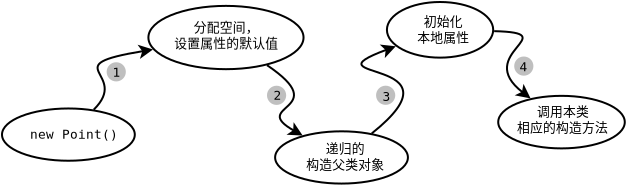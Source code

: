 <?xml version="1.0" encoding="UTF-8"?>
<dia:diagram xmlns:dia="http://www.lysator.liu.se/~alla/dia/">
  <dia:layer name="背景" visible="true" active="true">
    <dia:group>
      <dia:object type="Standard - Ellipse" version="0" id="O0">
        <dia:attribute name="obj_pos">
          <dia:point val="43.093,25.34"/>
        </dia:attribute>
        <dia:attribute name="obj_bb">
          <dia:rectangle val="43.043,25.29;49.471,28.018"/>
        </dia:attribute>
        <dia:attribute name="elem_corner">
          <dia:point val="43.093,25.34"/>
        </dia:attribute>
        <dia:attribute name="elem_width">
          <dia:real val="6.328"/>
        </dia:attribute>
        <dia:attribute name="elem_height">
          <dia:real val="2.628"/>
        </dia:attribute>
      </dia:object>
      <dia:object type="Standard - Text" version="1" id="O1">
        <dia:attribute name="obj_pos">
          <dia:point val="46.309,26.349"/>
        </dia:attribute>
        <dia:attribute name="obj_bb">
          <dia:rectangle val="44.069,25.606;48.55,27.354"/>
        </dia:attribute>
        <dia:attribute name="text">
          <dia:composite type="text">
            <dia:attribute name="string">
              <dia:string>#调用本类
相应的构造方法#</dia:string>
            </dia:attribute>
            <dia:attribute name="font">
              <dia:font family="monospace" style="0" name="Courier"/>
            </dia:attribute>
            <dia:attribute name="height">
              <dia:real val="0.8"/>
            </dia:attribute>
            <dia:attribute name="pos">
              <dia:point val="46.309,26.349"/>
            </dia:attribute>
            <dia:attribute name="color">
              <dia:color val="#000000"/>
            </dia:attribute>
            <dia:attribute name="alignment">
              <dia:enum val="1"/>
            </dia:attribute>
          </dia:composite>
        </dia:attribute>
        <dia:attribute name="valign">
          <dia:enum val="3"/>
        </dia:attribute>
      </dia:object>
    </dia:group>
    <dia:group>
      <dia:object type="Standard - Ellipse" version="0" id="O2">
        <dia:attribute name="obj_pos">
          <dia:point val="31.938,27.114"/>
        </dia:attribute>
        <dia:attribute name="obj_bb">
          <dia:rectangle val="31.887,27.064;38.627,29.777"/>
        </dia:attribute>
        <dia:attribute name="elem_corner">
          <dia:point val="31.938,27.114"/>
        </dia:attribute>
        <dia:attribute name="elem_width">
          <dia:real val="6.64"/>
        </dia:attribute>
        <dia:attribute name="elem_height">
          <dia:real val="2.613"/>
        </dia:attribute>
      </dia:object>
      <dia:object type="Standard - Text" version="1" id="O3">
        <dia:attribute name="obj_pos">
          <dia:point val="35.438,28.197"/>
        </dia:attribute>
        <dia:attribute name="obj_bb">
          <dia:rectangle val="33.518,27.455;37.358,29.202"/>
        </dia:attribute>
        <dia:attribute name="text">
          <dia:composite type="text">
            <dia:attribute name="string">
              <dia:string>#递归的
构造父类对象#</dia:string>
            </dia:attribute>
            <dia:attribute name="font">
              <dia:font family="monospace" style="0" name="Courier"/>
            </dia:attribute>
            <dia:attribute name="height">
              <dia:real val="0.8"/>
            </dia:attribute>
            <dia:attribute name="pos">
              <dia:point val="35.438,28.197"/>
            </dia:attribute>
            <dia:attribute name="color">
              <dia:color val="#000000"/>
            </dia:attribute>
            <dia:attribute name="alignment">
              <dia:enum val="1"/>
            </dia:attribute>
          </dia:composite>
        </dia:attribute>
        <dia:attribute name="valign">
          <dia:enum val="3"/>
        </dia:attribute>
      </dia:object>
    </dia:group>
    <dia:group>
      <dia:object type="Standard - Ellipse" version="0" id="O4">
        <dia:attribute name="obj_pos">
          <dia:point val="18.282,25.972"/>
        </dia:attribute>
        <dia:attribute name="obj_bb">
          <dia:rectangle val="18.232,25.922;24.972,28.635"/>
        </dia:attribute>
        <dia:attribute name="elem_corner">
          <dia:point val="18.282,25.972"/>
        </dia:attribute>
        <dia:attribute name="elem_width">
          <dia:real val="6.64"/>
        </dia:attribute>
        <dia:attribute name="elem_height">
          <dia:real val="2.613"/>
        </dia:attribute>
      </dia:object>
      <dia:object type="Standard - Text" version="1" id="O5">
        <dia:attribute name="obj_pos">
          <dia:point val="19.684,27.488"/>
        </dia:attribute>
        <dia:attribute name="obj_bb">
          <dia:rectangle val="19.684,26.893;23.919,27.638"/>
        </dia:attribute>
        <dia:attribute name="text">
          <dia:composite type="text">
            <dia:attribute name="string">
              <dia:string>#new Point()#</dia:string>
            </dia:attribute>
            <dia:attribute name="font">
              <dia:font family="monospace" style="0" name="Courier"/>
            </dia:attribute>
            <dia:attribute name="height">
              <dia:real val="0.8"/>
            </dia:attribute>
            <dia:attribute name="pos">
              <dia:point val="19.684,27.488"/>
            </dia:attribute>
            <dia:attribute name="color">
              <dia:color val="#000000"/>
            </dia:attribute>
            <dia:attribute name="alignment">
              <dia:enum val="0"/>
            </dia:attribute>
          </dia:composite>
        </dia:attribute>
        <dia:attribute name="valign">
          <dia:enum val="3"/>
        </dia:attribute>
      </dia:object>
    </dia:group>
    <dia:group>
      <dia:object type="Standard - Ellipse" version="0" id="O6">
        <dia:attribute name="obj_pos">
          <dia:point val="25.602,20.842"/>
        </dia:attribute>
        <dia:attribute name="obj_bb">
          <dia:rectangle val="25.552,20.792;33.409,24.057"/>
        </dia:attribute>
        <dia:attribute name="elem_corner">
          <dia:point val="25.602,20.842"/>
        </dia:attribute>
        <dia:attribute name="elem_width">
          <dia:real val="7.757"/>
        </dia:attribute>
        <dia:attribute name="elem_height">
          <dia:real val="3.165"/>
        </dia:attribute>
      </dia:object>
      <dia:object type="Standard - Text" version="1" id="O7">
        <dia:attribute name="obj_pos">
          <dia:point val="29.491,22.136"/>
        </dia:attribute>
        <dia:attribute name="obj_bb">
          <dia:rectangle val="26.93,21.393;32.05,23.141"/>
        </dia:attribute>
        <dia:attribute name="text">
          <dia:composite type="text">
            <dia:attribute name="string">
              <dia:string>#分配空间，
设置属性的默认值#</dia:string>
            </dia:attribute>
            <dia:attribute name="font">
              <dia:font family="monospace" style="0" name="Courier"/>
            </dia:attribute>
            <dia:attribute name="height">
              <dia:real val="0.8"/>
            </dia:attribute>
            <dia:attribute name="pos">
              <dia:point val="29.491,22.136"/>
            </dia:attribute>
            <dia:attribute name="color">
              <dia:color val="#000000"/>
            </dia:attribute>
            <dia:attribute name="alignment">
              <dia:enum val="1"/>
            </dia:attribute>
          </dia:composite>
        </dia:attribute>
        <dia:attribute name="valign">
          <dia:enum val="3"/>
        </dia:attribute>
      </dia:object>
    </dia:group>
    <dia:group>
      <dia:object type="Standard - Ellipse" version="0" id="O8">
        <dia:attribute name="obj_pos">
          <dia:point val="37.528,20.648"/>
        </dia:attribute>
        <dia:attribute name="obj_bb">
          <dia:rectangle val="37.478,20.598;42.893,23.48"/>
        </dia:attribute>
        <dia:attribute name="elem_corner">
          <dia:point val="37.528,20.648"/>
        </dia:attribute>
        <dia:attribute name="elem_width">
          <dia:real val="5.314"/>
        </dia:attribute>
        <dia:attribute name="elem_height">
          <dia:real val="2.782"/>
        </dia:attribute>
      </dia:object>
      <dia:object type="Standard - Text" version="1" id="O9">
        <dia:attribute name="obj_pos">
          <dia:point val="40.341,21.854"/>
        </dia:attribute>
        <dia:attribute name="obj_bb">
          <dia:rectangle val="39.061,21.111;41.621,22.859"/>
        </dia:attribute>
        <dia:attribute name="text">
          <dia:composite type="text">
            <dia:attribute name="string">
              <dia:string>#初始化
本地属性#</dia:string>
            </dia:attribute>
            <dia:attribute name="font">
              <dia:font family="monospace" style="0" name="Courier"/>
            </dia:attribute>
            <dia:attribute name="height">
              <dia:real val="0.8"/>
            </dia:attribute>
            <dia:attribute name="pos">
              <dia:point val="40.341,21.854"/>
            </dia:attribute>
            <dia:attribute name="color">
              <dia:color val="#000000"/>
            </dia:attribute>
            <dia:attribute name="alignment">
              <dia:enum val="1"/>
            </dia:attribute>
          </dia:composite>
        </dia:attribute>
        <dia:attribute name="valign">
          <dia:enum val="3"/>
        </dia:attribute>
      </dia:object>
    </dia:group>
    <dia:object type="Standard - BezierLine" version="0" id="O10">
      <dia:attribute name="obj_pos">
        <dia:point val="21.602,27.279"/>
      </dia:attribute>
      <dia:attribute name="obj_bb">
        <dia:rectangle val="22.799,22.965;25.89,26.101"/>
      </dia:attribute>
      <dia:attribute name="bez_points">
        <dia:point val="21.602,27.279"/>
        <dia:point val="23.485,25.424"/>
        <dia:point val="24.468,23.246"/>
        <dia:point val="29.48,22.424"/>
      </dia:attribute>
      <dia:attribute name="corner_types">
        <dia:enum val="0"/>
        <dia:enum val="0"/>
      </dia:attribute>
      <dia:attribute name="end_arrow">
        <dia:enum val="22"/>
      </dia:attribute>
      <dia:attribute name="end_arrow_length">
        <dia:real val="0.5"/>
      </dia:attribute>
      <dia:attribute name="end_arrow_width">
        <dia:real val="0.5"/>
      </dia:attribute>
      <dia:connections>
        <dia:connection handle="0" to="O4" connection="8"/>
        <dia:connection handle="3" to="O6" connection="8"/>
      </dia:connections>
    </dia:object>
    <dia:object type="Standard - BezierLine" version="0" id="O11">
      <dia:attribute name="obj_pos">
        <dia:point val="29.48,22.424"/>
      </dia:attribute>
      <dia:attribute name="obj_bb">
        <dia:rectangle val="31.461,23.737;33.383,27.394"/>
      </dia:attribute>
      <dia:attribute name="bez_points">
        <dia:point val="29.48,22.424"/>
        <dia:point val="32.873,24.711"/>
        <dia:point val="32.507,26.87"/>
        <dia:point val="35.258,28.421"/>
      </dia:attribute>
      <dia:attribute name="corner_types">
        <dia:enum val="0"/>
        <dia:enum val="0"/>
      </dia:attribute>
      <dia:attribute name="end_arrow">
        <dia:enum val="22"/>
      </dia:attribute>
      <dia:attribute name="end_arrow_length">
        <dia:real val="0.5"/>
      </dia:attribute>
      <dia:attribute name="end_arrow_width">
        <dia:real val="0.5"/>
      </dia:attribute>
      <dia:connections>
        <dia:connection handle="0" to="O6" connection="8"/>
        <dia:connection handle="3" to="O2" connection="8"/>
      </dia:connections>
    </dia:object>
    <dia:object type="Standard - BezierLine" version="0" id="O12">
      <dia:attribute name="obj_pos">
        <dia:point val="35.258,28.421"/>
      </dia:attribute>
      <dia:attribute name="obj_bb">
        <dia:rectangle val="36.426,22.793;38.403,27.289"/>
      </dia:attribute>
      <dia:attribute name="bez_points">
        <dia:point val="35.258,28.421"/>
        <dia:point val="40.141,24.538"/>
        <dia:point val="35.437,23.805"/>
        <dia:point val="40.185,22.039"/>
      </dia:attribute>
      <dia:attribute name="corner_types">
        <dia:enum val="0"/>
        <dia:enum val="0"/>
      </dia:attribute>
      <dia:attribute name="end_arrow">
        <dia:enum val="22"/>
      </dia:attribute>
      <dia:attribute name="end_arrow_length">
        <dia:real val="0.5"/>
      </dia:attribute>
      <dia:attribute name="end_arrow_width">
        <dia:real val="0.5"/>
      </dia:attribute>
      <dia:connections>
        <dia:connection handle="0" to="O2" connection="8"/>
        <dia:connection handle="3" to="O8" connection="8"/>
      </dia:connections>
    </dia:object>
    <dia:object type="Standard - BezierLine" version="0" id="O13">
      <dia:attribute name="obj_pos">
        <dia:point val="40.185,22.039"/>
      </dia:attribute>
      <dia:attribute name="obj_bb">
        <dia:rectangle val="42.838,22.054;44.781,25.538"/>
      </dia:attribute>
      <dia:attribute name="bez_points">
        <dia:point val="40.185,22.039"/>
        <dia:point val="43.803,22.128"/>
        <dia:point val="43.322,24.403"/>
        <dia:point val="46.257,26.654"/>
      </dia:attribute>
      <dia:attribute name="corner_types">
        <dia:enum val="0"/>
        <dia:enum val="0"/>
      </dia:attribute>
      <dia:attribute name="end_arrow">
        <dia:enum val="22"/>
      </dia:attribute>
      <dia:attribute name="end_arrow_length">
        <dia:real val="0.5"/>
      </dia:attribute>
      <dia:attribute name="end_arrow_width">
        <dia:real val="0.5"/>
      </dia:attribute>
      <dia:connections>
        <dia:connection handle="0" to="O8" connection="8"/>
        <dia:connection handle="3" to="O0" connection="8"/>
      </dia:connections>
    </dia:object>
    <dia:group>
      <dia:object type="Standard - Ellipse" version="0" id="O14">
        <dia:attribute name="obj_pos">
          <dia:point val="23.464,23.61"/>
        </dia:attribute>
        <dia:attribute name="obj_bb">
          <dia:rectangle val="23.414,23.56;24.574,24.721"/>
        </dia:attribute>
        <dia:attribute name="elem_corner">
          <dia:point val="23.464,23.61"/>
        </dia:attribute>
        <dia:attribute name="elem_width">
          <dia:real val="1.06"/>
        </dia:attribute>
        <dia:attribute name="elem_height">
          <dia:real val="1.06"/>
        </dia:attribute>
        <dia:attribute name="border_width">
          <dia:real val="0.1"/>
        </dia:attribute>
        <dia:attribute name="border_color">
          <dia:color val="#ffffff"/>
        </dia:attribute>
        <dia:attribute name="inner_color">
          <dia:color val="#bfbfbf"/>
        </dia:attribute>
      </dia:object>
      <dia:object type="Standard - Text" version="1" id="O15">
        <dia:attribute name="obj_pos">
          <dia:point val="23.811,24.381"/>
        </dia:attribute>
        <dia:attribute name="obj_bb">
          <dia:rectangle val="23.811,23.786;24.196,24.531"/>
        </dia:attribute>
        <dia:attribute name="text">
          <dia:composite type="text">
            <dia:attribute name="string">
              <dia:string>#1#</dia:string>
            </dia:attribute>
            <dia:attribute name="font">
              <dia:font family="monospace" style="0" name="Courier"/>
            </dia:attribute>
            <dia:attribute name="height">
              <dia:real val="0.8"/>
            </dia:attribute>
            <dia:attribute name="pos">
              <dia:point val="23.811,24.381"/>
            </dia:attribute>
            <dia:attribute name="color">
              <dia:color val="#000000"/>
            </dia:attribute>
            <dia:attribute name="alignment">
              <dia:enum val="0"/>
            </dia:attribute>
          </dia:composite>
        </dia:attribute>
        <dia:attribute name="valign">
          <dia:enum val="3"/>
        </dia:attribute>
      </dia:object>
    </dia:group>
    <dia:group>
      <dia:object type="Standard - Ellipse" version="0" id="O16">
        <dia:attribute name="obj_pos">
          <dia:point val="31.481,24.784"/>
        </dia:attribute>
        <dia:attribute name="obj_bb">
          <dia:rectangle val="31.431,24.734;32.592,25.895"/>
        </dia:attribute>
        <dia:attribute name="elem_corner">
          <dia:point val="31.481,24.784"/>
        </dia:attribute>
        <dia:attribute name="elem_width">
          <dia:real val="1.06"/>
        </dia:attribute>
        <dia:attribute name="elem_height">
          <dia:real val="1.06"/>
        </dia:attribute>
        <dia:attribute name="border_width">
          <dia:real val="0.1"/>
        </dia:attribute>
        <dia:attribute name="border_color">
          <dia:color val="#ffffff"/>
        </dia:attribute>
        <dia:attribute name="inner_color">
          <dia:color val="#bfbfbf"/>
        </dia:attribute>
      </dia:object>
      <dia:object type="Standard - Text" version="1" id="O17">
        <dia:attribute name="obj_pos">
          <dia:point val="31.851,25.54"/>
        </dia:attribute>
        <dia:attribute name="obj_bb">
          <dia:rectangle val="31.851,24.945;32.236,25.69"/>
        </dia:attribute>
        <dia:attribute name="text">
          <dia:composite type="text">
            <dia:attribute name="string">
              <dia:string>#2#</dia:string>
            </dia:attribute>
            <dia:attribute name="font">
              <dia:font family="monospace" style="0" name="Courier"/>
            </dia:attribute>
            <dia:attribute name="height">
              <dia:real val="0.8"/>
            </dia:attribute>
            <dia:attribute name="pos">
              <dia:point val="31.851,25.54"/>
            </dia:attribute>
            <dia:attribute name="color">
              <dia:color val="#000000"/>
            </dia:attribute>
            <dia:attribute name="alignment">
              <dia:enum val="0"/>
            </dia:attribute>
          </dia:composite>
        </dia:attribute>
        <dia:attribute name="valign">
          <dia:enum val="3"/>
        </dia:attribute>
      </dia:object>
    </dia:group>
    <dia:group>
      <dia:object type="Standard - Ellipse" version="0" id="O18">
        <dia:attribute name="obj_pos">
          <dia:point val="36.935,24.782"/>
        </dia:attribute>
        <dia:attribute name="obj_bb">
          <dia:rectangle val="36.885,24.732;38.045,25.893"/>
        </dia:attribute>
        <dia:attribute name="elem_corner">
          <dia:point val="36.935,24.782"/>
        </dia:attribute>
        <dia:attribute name="elem_width">
          <dia:real val="1.06"/>
        </dia:attribute>
        <dia:attribute name="elem_height">
          <dia:real val="1.06"/>
        </dia:attribute>
        <dia:attribute name="border_width">
          <dia:real val="0.1"/>
        </dia:attribute>
        <dia:attribute name="border_color">
          <dia:color val="#ffffff"/>
        </dia:attribute>
        <dia:attribute name="inner_color">
          <dia:color val="#bfbfbf"/>
        </dia:attribute>
      </dia:object>
      <dia:object type="Standard - Text" version="1" id="O19">
        <dia:attribute name="obj_pos">
          <dia:point val="37.307,25.598"/>
        </dia:attribute>
        <dia:attribute name="obj_bb">
          <dia:rectangle val="37.307,25.003;37.692,25.748"/>
        </dia:attribute>
        <dia:attribute name="text">
          <dia:composite type="text">
            <dia:attribute name="string">
              <dia:string>#3#</dia:string>
            </dia:attribute>
            <dia:attribute name="font">
              <dia:font family="monospace" style="0" name="Courier"/>
            </dia:attribute>
            <dia:attribute name="height">
              <dia:real val="0.8"/>
            </dia:attribute>
            <dia:attribute name="pos">
              <dia:point val="37.307,25.598"/>
            </dia:attribute>
            <dia:attribute name="color">
              <dia:color val="#000000"/>
            </dia:attribute>
            <dia:attribute name="alignment">
              <dia:enum val="0"/>
            </dia:attribute>
          </dia:composite>
        </dia:attribute>
        <dia:attribute name="valign">
          <dia:enum val="3"/>
        </dia:attribute>
      </dia:object>
    </dia:group>
    <dia:group>
      <dia:object type="Standard - Ellipse" version="0" id="O20">
        <dia:attribute name="obj_pos">
          <dia:point val="43.842,23.323"/>
        </dia:attribute>
        <dia:attribute name="obj_bb">
          <dia:rectangle val="43.792,23.273;44.952,24.433"/>
        </dia:attribute>
        <dia:attribute name="elem_corner">
          <dia:point val="43.842,23.323"/>
        </dia:attribute>
        <dia:attribute name="elem_width">
          <dia:real val="1.06"/>
        </dia:attribute>
        <dia:attribute name="elem_height">
          <dia:real val="1.06"/>
        </dia:attribute>
        <dia:attribute name="border_width">
          <dia:real val="0.1"/>
        </dia:attribute>
        <dia:attribute name="border_color">
          <dia:color val="#ffffff"/>
        </dia:attribute>
        <dia:attribute name="inner_color">
          <dia:color val="#bfbfbf"/>
        </dia:attribute>
      </dia:object>
      <dia:object type="Standard - Text" version="1" id="O21">
        <dia:attribute name="obj_pos">
          <dia:point val="44.16,24.104"/>
        </dia:attribute>
        <dia:attribute name="obj_bb">
          <dia:rectangle val="44.16,23.509;44.545,24.254"/>
        </dia:attribute>
        <dia:attribute name="text">
          <dia:composite type="text">
            <dia:attribute name="string">
              <dia:string>#4#</dia:string>
            </dia:attribute>
            <dia:attribute name="font">
              <dia:font family="monospace" style="0" name="Courier"/>
            </dia:attribute>
            <dia:attribute name="height">
              <dia:real val="0.8"/>
            </dia:attribute>
            <dia:attribute name="pos">
              <dia:point val="44.16,24.104"/>
            </dia:attribute>
            <dia:attribute name="color">
              <dia:color val="#000000"/>
            </dia:attribute>
            <dia:attribute name="alignment">
              <dia:enum val="0"/>
            </dia:attribute>
          </dia:composite>
        </dia:attribute>
        <dia:attribute name="valign">
          <dia:enum val="3"/>
        </dia:attribute>
      </dia:object>
    </dia:group>
  </dia:layer>
</dia:diagram>
